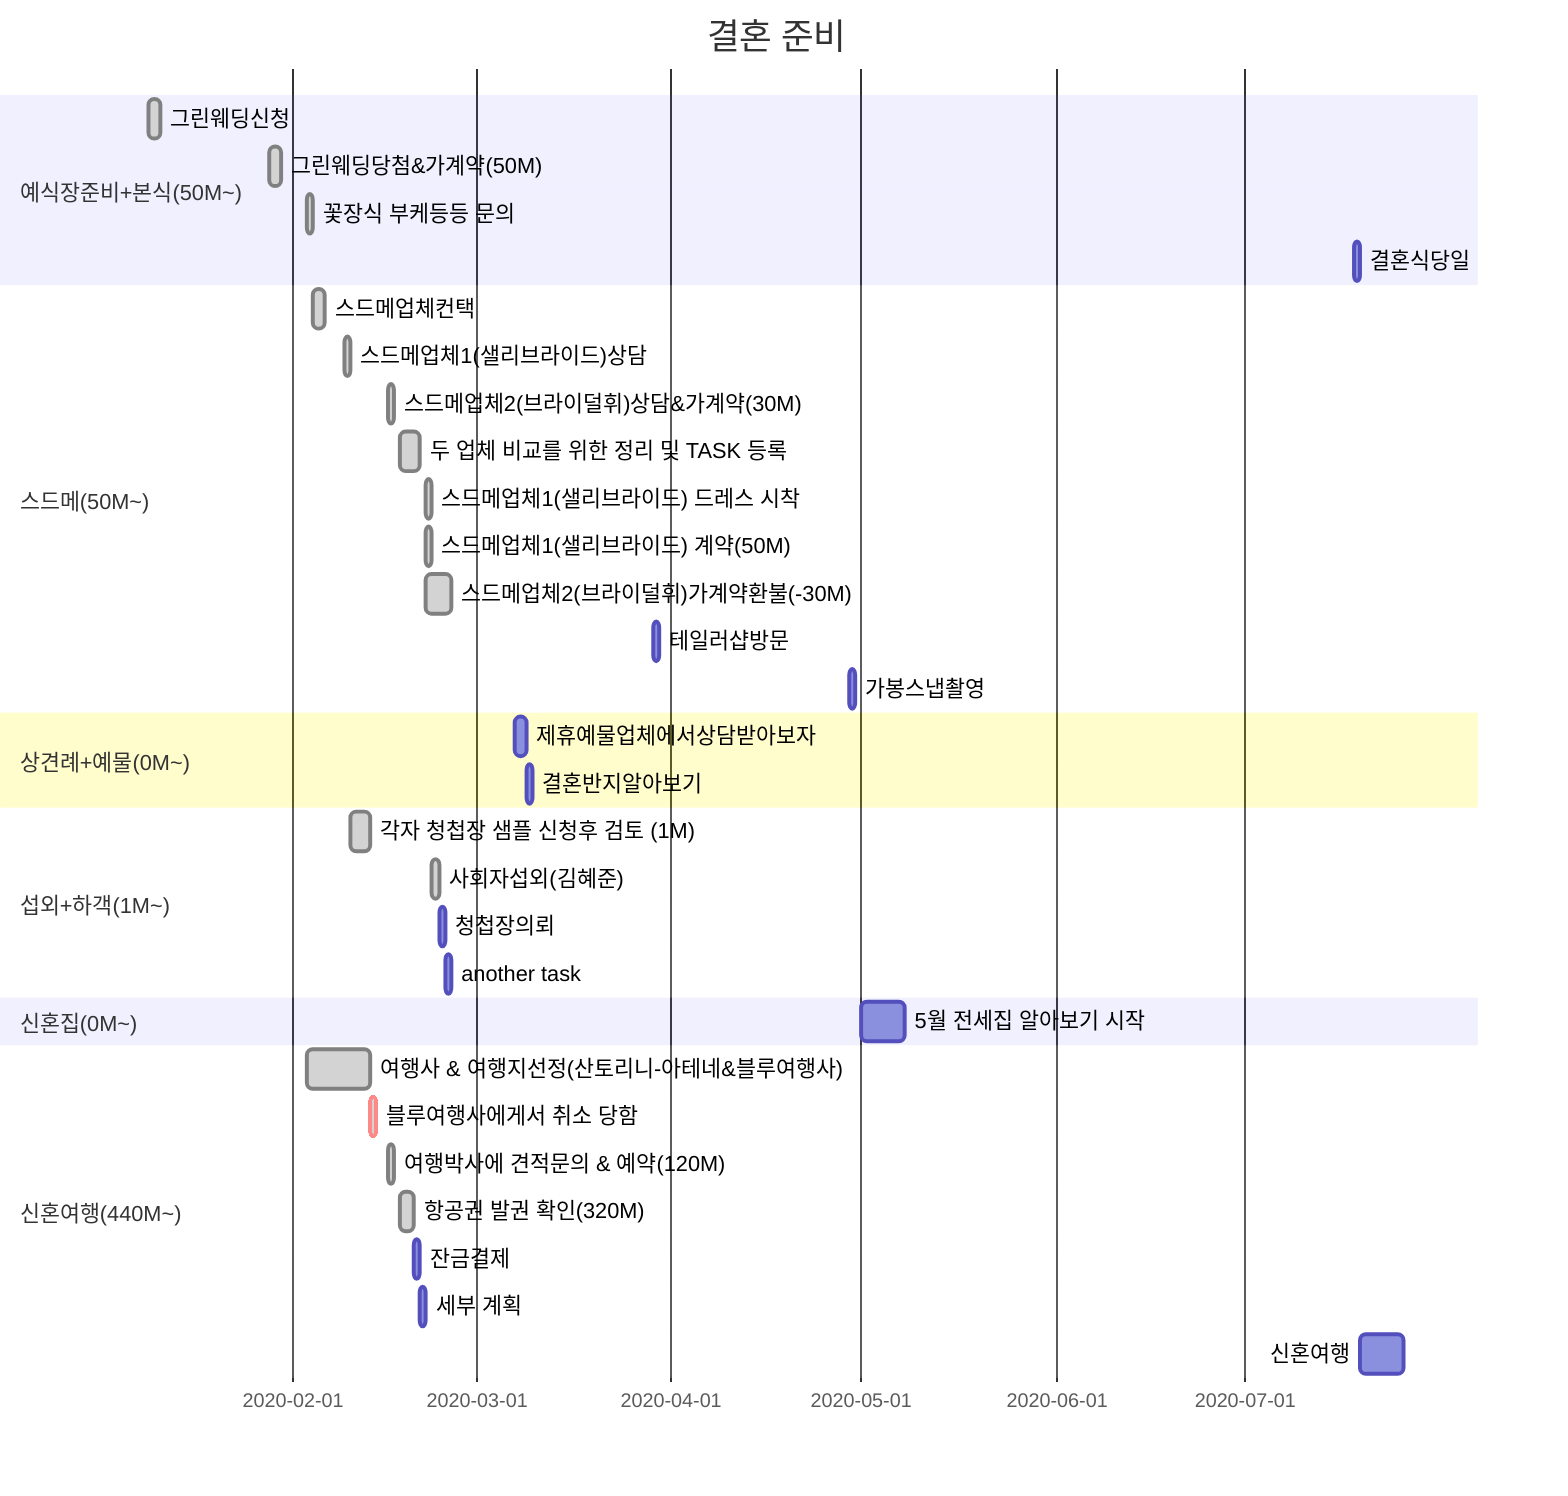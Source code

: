 gantt
	title 결혼 준비
	dateFormat  YYYY-MM-DD

	section 예식장준비+본식(50M~)
    그린웨딩신청: done, 2020-01-09, 2d
    그린웨딩당첨&가계약(50M): done, 2020-01-28, 2d
    꽃장식 부케등등 문의: done, 2020-02-03, 1d
    결혼식당일: dday, 2020-07-18  , 1d
  section 스드메(50M~)
    스드메업체컨택: done, 2020-02-04, 2d
    스드메업체1(샐리브라이드)상담: done, 2020-02-09, 1d
    스드메업체2(브라이덜휘)상담&가계약(30M): done, 2020-02-16, 1d
    두 업체 비교를 위한 정리 및 TASK 등록: done, 2020-02-18, 2020-02-21
    스드메업체1(샐리브라이드) 드레스 시착: done, 2020-02-22, 1d
    스드메업체1(샐리브라이드) 계약(50M): done, 2020-02-22, 1d
    스드메업체2(브라이덜휘)가계약환불(-30M): done, 2020-02-22, 2020-02-26
    테일러샵방문: 2020-03-29, 1d
    가봉스냅촬영: 2020-04-29, 1d

  section 상견례+예물(0M~)
    제휴예물업체에서상담받아보자: 2020-03-07, 2d
    결혼반지알아보기: 1d

  section 섭외+하객(1M~)
    각자 청첩장 샘플 신청후 검토 (1M): done, 2020-02-10, 2020-02-13
    사회자섭외(김혜준): done, 2020-02-23, 1d
    청첩장의뢰                :1d
    another task             :1d

  section 신혼집(0M~)
    5월 전세집 알아보기 시작: 2020-05-01, 7d

  section 신혼여행(440M~)
    여행사 & 여행지선정(산토리니-아테네&블루여행사): done, 2020-02-03, 2020-02-13
    블루여행사에게서 취소 당함: done, crit, 2020-02-13, 1d
    여행박사에 견적문의 & 예약(120M): done, 2020-02-16, 2020-02-17
    항공권 발권 확인(320M): done, 2020-02-18, 2020-02-20
    잔금결제: 1d

    세부 계획             :1d
    신혼여행: 2020-07-19, 2020-07-26